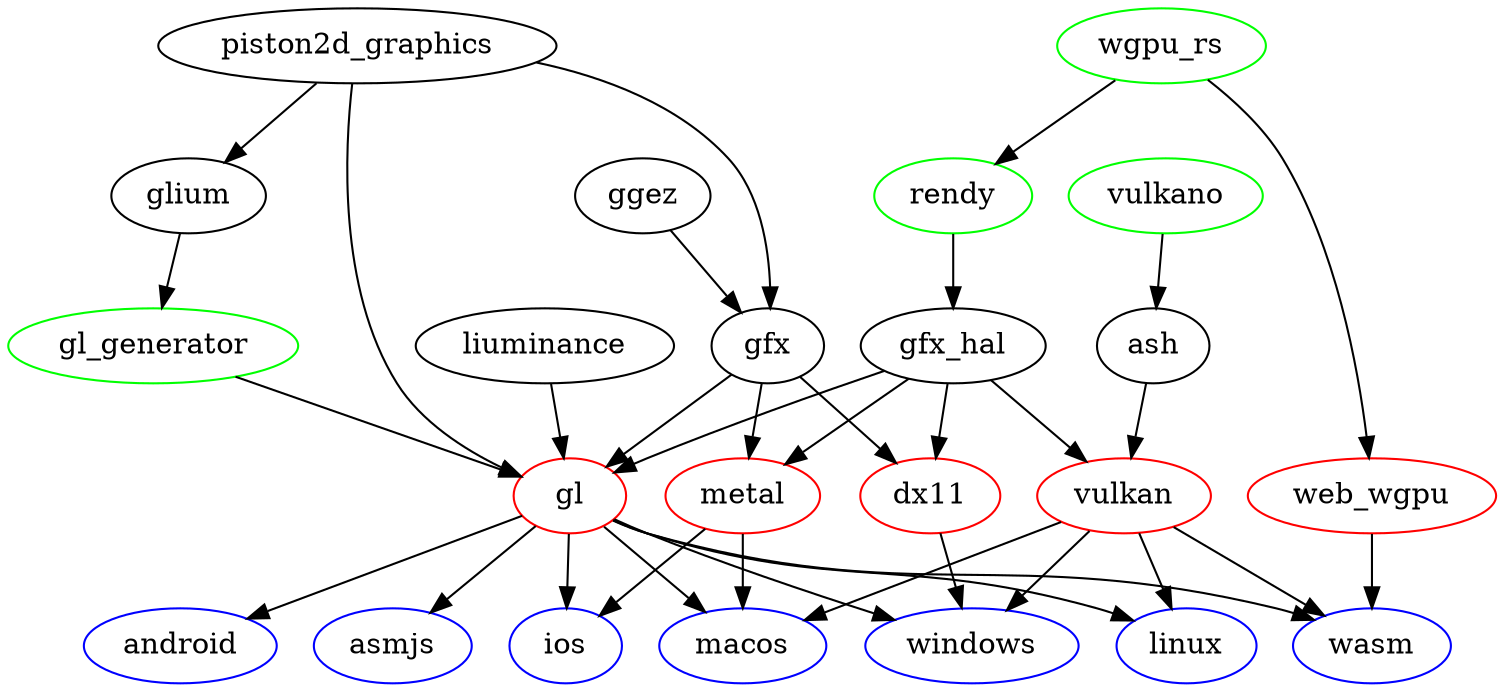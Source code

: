 digraph {
    // Platform
    { rank = same; node[color=blue]; wasm; asmjs; linux; windows; android; ios; macos; }

    // lowest level
    { rank = same; node[color=red]; gl; vulkan; metal; dx11; web_wgpu; }

    // these seem ok for my purpose
    { node[color=green]; gl_generator; wgpu_rs; vulkano; rendy; }

    gl -> asmjs,wasm,linux,windows,android,macos,ios;
    vulkan -> wasm,linux,windows,macos;
    metal -> macos,ios;
    dx11 -> windows;
    web_wgpu -> wasm;

    gl_generator -> gl
    glium -> gl_generator
    vulkano -> ash -> vulkan
    gfx -> {gl, dx11, metal}
    liuminance -> gl
    wgpu_rs -> {rendy, web_wgpu}
    gfx_hal -> {dx11,gl,metal,vulkan}
    piston2d_graphics -> { gl, gfx, glium }
    rendy -> gfx_hal
    ggez -> gfx
}
